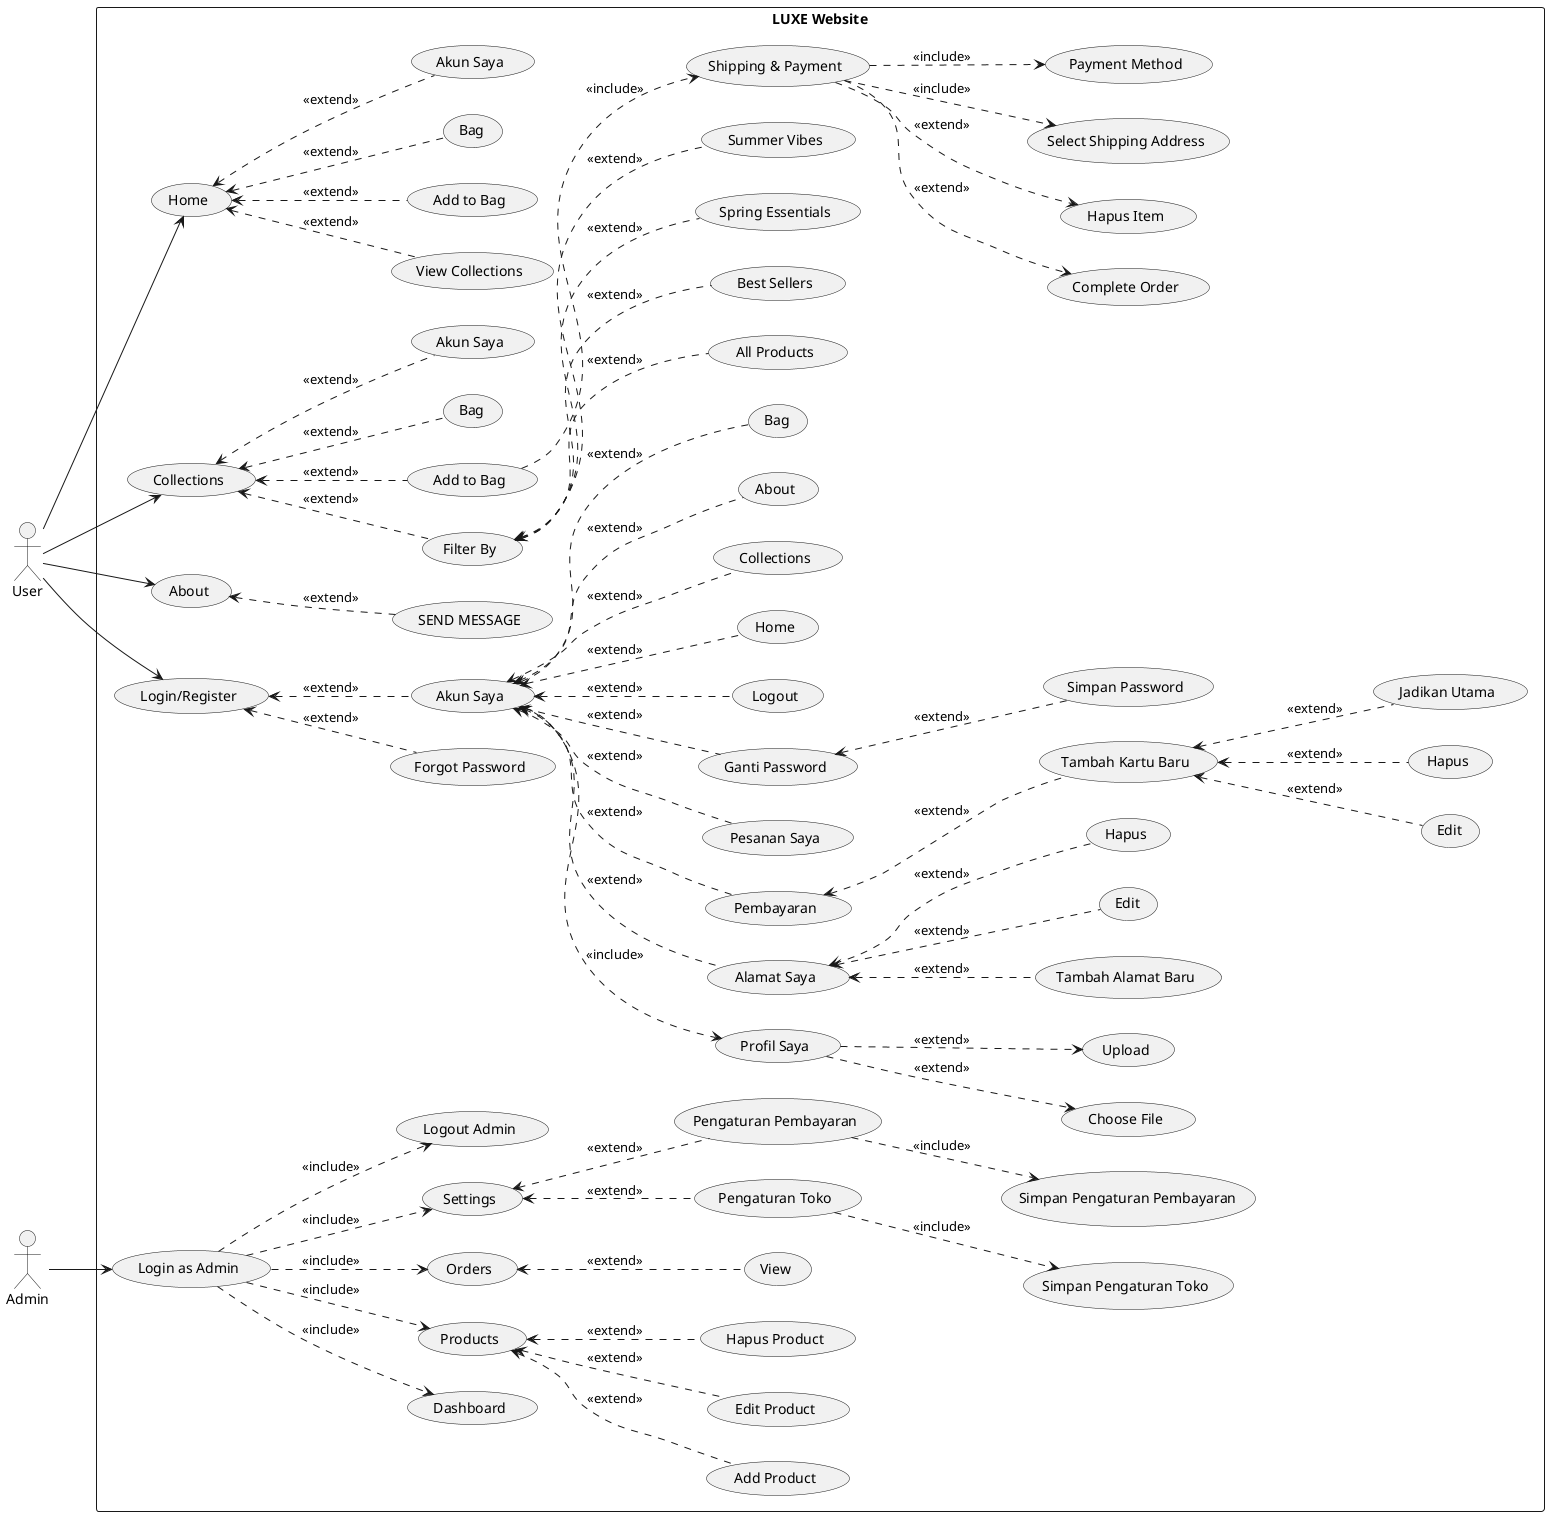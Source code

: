 @startuml
left to right direction
actor "User" as U
actor "Admin" as A

rectangle "LUXE Website" {

'=== USER ===
usecase "Home" as UC1
usecase "View Collections" as UC1A
usecase "Add to Bag" as UC1B
usecase "Bag" as UC1C
usecase "Akun Saya" as UC1D
usecase "Collections" as UC2
usecase "Filter By" as UC2A
usecase "Add to Bag" as UC2B
usecase "Bag" as UC2C
usecase "Akun Saya" as UC2D
usecase "All Products" as UC2A1
usecase "Best Sellers" as UC2A3
usecase "Spring Essentials" as UC2A4
usecase "Summer Vibes" as UC2A5



usecase "Shipping & Payment" as UC4A
usecase "Complete Order" as UC4A1
usecase "Hapus Item" as UC4A2
usecase "Select Shipping Address" as UC4A3
usecase "Payment Method" as UC4A4


usecase "About" as UC5

usecase "SEND MESSAGE" as UC6A

usecase "Login/Register" as UC7
usecase "Forgot Password" as UC7B

usecase "Akun Saya" as UC8
usecase "Profil Saya" as UC8A
usecase "Choose File" as UC8A1
usecase "Upload" as UC8A2
usecase "Alamat Saya" as UC8B
usecase "Tambah Alamat Baru" as UC8B1
usecase "Edit" as UC8B2
usecase "Hapus" as UC8B3
usecase "Pembayaran" as UC8B4
usecase "Tambah Kartu Baru" as UC8B4A
usecase "Edit" as UC8B4A1
usecase "Hapus" as UC8B4A2
usecase "Jadikan Utama" as UC8B4A3
usecase "Pesanan Saya" as UC8C
usecase "Ganti Password" as UC8D
usecase "Simpan Password" as UC8D1
usecase "Logout" as UC8F
usecase "Home" as UC8G
usecase "Collections" as UC8H
usecase "About" as UC8I
usecase "Bag" as UC8J

'=== ADMIN ===
usecase "Login as Admin" as UC9
usecase "Dashboard" as UC10
usecase "Products" as UC11
usecase "Add Product" as UC11A
usecase "Edit Product" as UC11B
usecase "Hapus Product" as UC11C
usecase "Orders" as UC12
usecase "View" as UC12A
usecase "Settings" as UC13
usecase "Pengaturan Toko" as UC13A
usecase "Pengaturan Pembayaran" as UC13B
usecase "Simpan Pengaturan Toko" as UC13C
usecase "Simpan Pengaturan Pembayaran" as UC13D
usecase "Logout Admin" as UC14
}

'=== RELASI USER ===
U --> UC1
U --> UC2
U --> UC5

U --> UC7


UC1 <.. UC1A : <<extend>>
UC1 <.. UC1B : <<extend>>
UC1 <.. UC1C : <<extend>>
UC1 <.. UC1D : <<extend>>
' --- BLOK YANG DIPERBAIKI ---
' Collections di-extend oleh Filter By dan Add to Bag
UC2 <.. UC2A : <<extend>>
UC2 <.. UC2B : <<extend>>
UC2 <.. UC2C : <<extend>>
UC2 <.. UC2D : <<extend>>
' Filter detail sekarang meng-extend "Filter By" (UC2A), bukan "Collections" (UC2)
UC2A <.. UC2A1 : <<extend>>
UC2A <.. UC2A3 : <<extend>>
UC2A <.. UC2A4 : <<extend>>
UC2A <.. UC2A5 : <<extend>>
' --- AKHIR BLOK PERBAIKAN ---


UC2B ..> UC4A : <<include>>


UC4A ..> UC4A1 : <<extend>>
UC4A ..> UC4A2 : <<extend>>
UC4A ..> UC4A3 : <<include>>
UC4A ..> UC4A4 : <<include>>


' --- BLOK KONTAK DIPERBAIKI (sesuai permintaan sebelumnya) ---
' Tidak ada akses langsung User ke Contact (UC6)
' Contact sekarang menjadi perpanjangan dari About
UC5 <.. UC6A : <<extend>>  

' --- AKHIR BLOK KONTAK ---


UC7 <.. UC7B : <<extend>>
UC7 <.. UC8 : <<extend>>

UC8 ..> UC8A : <<include>>
UC8A ..> UC8A1 : <<extend>>
UC8A ..> UC8A2 : <<extend>>

UC8 <.. UC8B : <<extend>>
UC8B <.. UC8B1 : <<extend>>
UC8B <.. UC8B2 : <<extend>>
UC8B <.. UC8B3 : <<extend>>
UC8 <.. UC8B4 : <<extend>>
UC8B4 <.. UC8B4A : <<extend>>
UC8B4A <.. UC8B4A1 : <<extend>>
UC8B4A <.. UC8B4A2 : <<extend>>
UC8B4A <.. UC8B4A3 : <<extend>>
UC8 <.. UC8C : <<extend>>
UC8 <.. UC8D : <<extend>>
UC8D <.. UC8D1 : <<extend>>
UC8 <.. UC8F : <<extend>>
UC8 <.. UC8G : <<extend>>
UC8 <.. UC8H : <<extend>>

UC8 <.. UC8I : <<extend>>
UC8 <.. UC8J : <<extend>>

'=== RELASI ADMIN ===
A --> UC9
UC9 ..> UC10 : <<include>>
UC9 ..> UC11 : <<include>>
UC9 ..> UC12 : <<include>>
UC9 ..> UC13 : <<include>>
UC9 ..> UC14 : <<include>>
UC11 <.. UC11A : <<extend>>
UC11 <.. UC11B : <<extend>>
UC11 <.. UC11C : <<extend>>
UC12 <.. UC12A : <<extend>>
UC13 <.. UC13A : <<extend>>
UC13 <.. UC13B : <<extend>>
UC13A ..> UC13C : <<include>>
UC13B ..> UC13D : <<include>>
@enduml